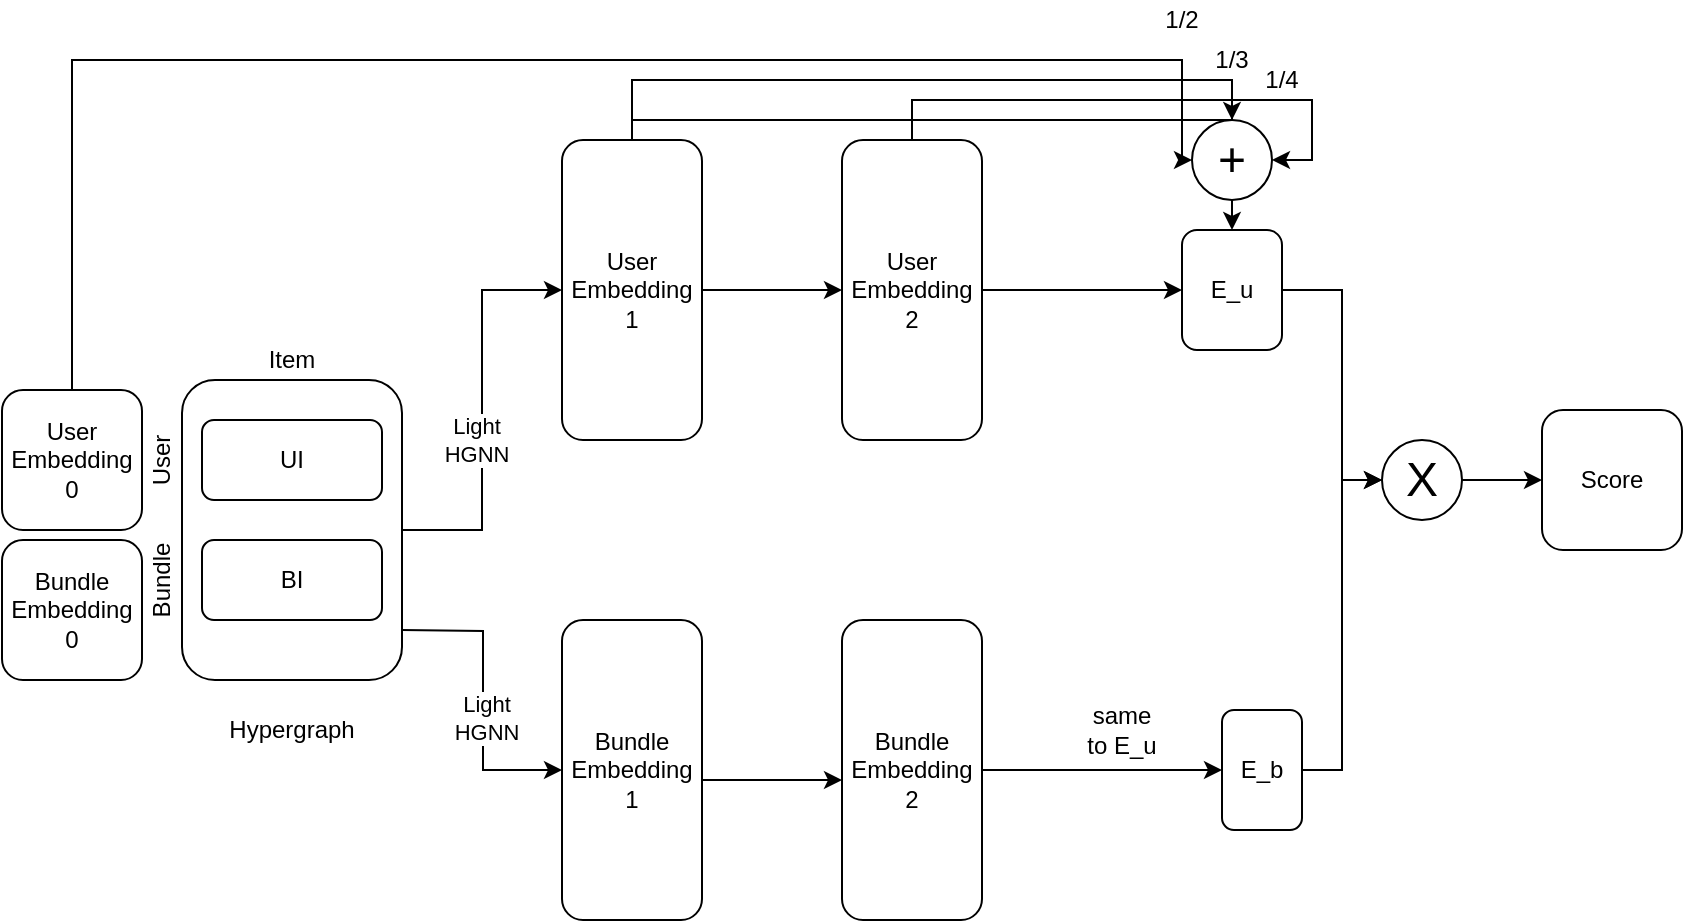 <mxfile version="14.2.7" type="github">
  <diagram id="Qu3_Xrt5CF5wiIKjmVDb" name="Page-1">
    <mxGraphModel dx="2032" dy="1683" grid="1" gridSize="10" guides="1" tooltips="1" connect="1" arrows="1" fold="1" page="1" pageScale="1" pageWidth="850" pageHeight="1100" math="0" shadow="0">
      <root>
        <mxCell id="0" />
        <mxCell id="1" parent="0" />
        <mxCell id="ybXQ_pDeYhxd1oyICp1f-18" value="" style="edgeStyle=orthogonalEdgeStyle;rounded=0;orthogonalLoop=1;jettySize=auto;html=1;" parent="1" source="ybXQ_pDeYhxd1oyICp1f-4" target="ybXQ_pDeYhxd1oyICp1f-17" edge="1">
          <mxGeometry relative="1" as="geometry" />
        </mxCell>
        <mxCell id="AIUluEMCTwBx2p8W4K01-3" value="Light&lt;br&gt;HGNN" style="edgeLabel;html=1;align=center;verticalAlign=middle;resizable=0;points=[];" vertex="1" connectable="0" parent="ybXQ_pDeYhxd1oyICp1f-18">
          <mxGeometry x="-0.135" y="3" relative="1" as="geometry">
            <mxPoint y="1" as="offset" />
          </mxGeometry>
        </mxCell>
        <mxCell id="ybXQ_pDeYhxd1oyICp1f-4" value="" style="rounded=1;whiteSpace=wrap;html=1;" parent="1" vertex="1">
          <mxGeometry x="10" y="130" width="110" height="150" as="geometry" />
        </mxCell>
        <mxCell id="ybXQ_pDeYhxd1oyICp1f-15" value="" style="edgeStyle=orthogonalEdgeStyle;rounded=0;orthogonalLoop=1;jettySize=auto;html=1;" parent="1" target="ybXQ_pDeYhxd1oyICp1f-14" edge="1">
          <mxGeometry relative="1" as="geometry">
            <mxPoint x="120" y="255" as="sourcePoint" />
          </mxGeometry>
        </mxCell>
        <mxCell id="AIUluEMCTwBx2p8W4K01-4" value="Light&lt;br&gt;HGNN" style="edgeLabel;html=1;align=center;verticalAlign=middle;resizable=0;points=[];" vertex="1" connectable="0" parent="ybXQ_pDeYhxd1oyICp1f-15">
          <mxGeometry x="0.127" y="1" relative="1" as="geometry">
            <mxPoint as="offset" />
          </mxGeometry>
        </mxCell>
        <mxCell id="5tB-05-RqB6RC6VE7M3T-12" value="UI" style="rounded=1;whiteSpace=wrap;html=1;rotation=0;" parent="1" vertex="1">
          <mxGeometry x="20" y="150" width="90" height="40" as="geometry" />
        </mxCell>
        <mxCell id="5tB-05-RqB6RC6VE7M3T-13" value="Bundle" style="text;html=1;strokeColor=none;fillColor=none;align=center;verticalAlign=middle;whiteSpace=wrap;rounded=0;rotation=-90;" parent="1" vertex="1">
          <mxGeometry x="-20" y="220" width="40" height="20" as="geometry" />
        </mxCell>
        <mxCell id="5tB-05-RqB6RC6VE7M3T-14" value="Item" style="text;html=1;strokeColor=none;fillColor=none;align=center;verticalAlign=middle;whiteSpace=wrap;rounded=0;" parent="1" vertex="1">
          <mxGeometry x="45" y="110" width="40" height="20" as="geometry" />
        </mxCell>
        <mxCell id="5tB-05-RqB6RC6VE7M3T-15" value="BI" style="rounded=1;whiteSpace=wrap;html=1;rotation=0;" parent="1" vertex="1">
          <mxGeometry x="20" y="210" width="90" height="40" as="geometry" />
        </mxCell>
        <mxCell id="ybXQ_pDeYhxd1oyICp1f-5" value="Hypergraph" style="text;html=1;strokeColor=none;fillColor=none;align=center;verticalAlign=middle;whiteSpace=wrap;rounded=0;" parent="1" vertex="1">
          <mxGeometry x="45" y="295" width="40" height="20" as="geometry" />
        </mxCell>
        <mxCell id="ybXQ_pDeYhxd1oyICp1f-34" value="" style="edgeStyle=orthogonalEdgeStyle;rounded=0;orthogonalLoop=1;jettySize=auto;html=1;" parent="1" source="ybXQ_pDeYhxd1oyICp1f-14" edge="1">
          <mxGeometry relative="1" as="geometry">
            <Array as="points">
              <mxPoint x="310" y="330" />
            </Array>
            <mxPoint x="340" y="330" as="targetPoint" />
          </mxGeometry>
        </mxCell>
        <mxCell id="ybXQ_pDeYhxd1oyICp1f-14" value="Bundle&lt;br&gt;Embedding&lt;br&gt;1" style="rounded=1;whiteSpace=wrap;html=1;" parent="1" vertex="1">
          <mxGeometry x="200" y="250" width="70" height="150" as="geometry" />
        </mxCell>
        <mxCell id="ybXQ_pDeYhxd1oyICp1f-33" value="" style="edgeStyle=orthogonalEdgeStyle;rounded=0;orthogonalLoop=1;jettySize=auto;html=1;" parent="1" source="ybXQ_pDeYhxd1oyICp1f-17" edge="1">
          <mxGeometry relative="1" as="geometry">
            <Array as="points">
              <mxPoint x="310" y="85" />
              <mxPoint x="310" y="85" />
            </Array>
            <mxPoint x="340" y="85" as="targetPoint" />
          </mxGeometry>
        </mxCell>
        <mxCell id="AIUluEMCTwBx2p8W4K01-12" style="edgeStyle=orthogonalEdgeStyle;rounded=0;orthogonalLoop=1;jettySize=auto;html=1;exitX=0.5;exitY=0;exitDx=0;exitDy=0;entryX=0.5;entryY=0;entryDx=0;entryDy=0;" edge="1" parent="1" source="AIUluEMCTwBx2p8W4K01-18" target="ybXQ_pDeYhxd1oyICp1f-35">
          <mxGeometry relative="1" as="geometry">
            <Array as="points">
              <mxPoint x="235" y="-20" />
              <mxPoint x="535" y="-20" />
            </Array>
          </mxGeometry>
        </mxCell>
        <mxCell id="ybXQ_pDeYhxd1oyICp1f-17" value="&lt;span&gt;User&lt;/span&gt;&lt;br&gt;&lt;span&gt;Embedding&lt;br&gt;1&lt;br&gt;&lt;/span&gt;" style="rounded=1;whiteSpace=wrap;html=1;" parent="1" vertex="1">
          <mxGeometry x="200" y="10" width="70" height="150" as="geometry" />
        </mxCell>
        <mxCell id="ybXQ_pDeYhxd1oyICp1f-52" value="" style="edgeStyle=orthogonalEdgeStyle;rounded=0;orthogonalLoop=1;jettySize=auto;html=1;entryX=0;entryY=0.5;entryDx=0;entryDy=0;" parent="1" source="ybXQ_pDeYhxd1oyICp1f-35" target="ybXQ_pDeYhxd1oyICp1f-51" edge="1">
          <mxGeometry relative="1" as="geometry">
            <Array as="points">
              <mxPoint x="590" y="85" />
              <mxPoint x="590" y="180" />
            </Array>
          </mxGeometry>
        </mxCell>
        <mxCell id="ybXQ_pDeYhxd1oyICp1f-35" value="E_u" style="whiteSpace=wrap;html=1;rounded=1;" parent="1" vertex="1">
          <mxGeometry x="510" y="55" width="50" height="60" as="geometry" />
        </mxCell>
        <mxCell id="ybXQ_pDeYhxd1oyICp1f-53" style="edgeStyle=orthogonalEdgeStyle;rounded=0;orthogonalLoop=1;jettySize=auto;html=1;exitX=1;exitY=0.5;exitDx=0;exitDy=0;entryX=0;entryY=0.5;entryDx=0;entryDy=0;" parent="1" source="ybXQ_pDeYhxd1oyICp1f-37" target="ybXQ_pDeYhxd1oyICp1f-51" edge="1">
          <mxGeometry relative="1" as="geometry">
            <Array as="points">
              <mxPoint x="590" y="325" />
              <mxPoint x="590" y="180" />
            </Array>
          </mxGeometry>
        </mxCell>
        <mxCell id="ybXQ_pDeYhxd1oyICp1f-37" value="E_b" style="whiteSpace=wrap;html=1;rounded=1;" parent="1" vertex="1">
          <mxGeometry x="530" y="295" width="40" height="60" as="geometry" />
        </mxCell>
        <mxCell id="ybXQ_pDeYhxd1oyICp1f-55" value="" style="edgeStyle=orthogonalEdgeStyle;rounded=0;orthogonalLoop=1;jettySize=auto;html=1;" parent="1" source="ybXQ_pDeYhxd1oyICp1f-51" edge="1">
          <mxGeometry relative="1" as="geometry">
            <mxPoint x="690" y="180" as="targetPoint" />
          </mxGeometry>
        </mxCell>
        <mxCell id="ybXQ_pDeYhxd1oyICp1f-51" value="&lt;font style=&quot;font-size: 24px&quot;&gt;X&lt;/font&gt;" style="ellipse;whiteSpace=wrap;html=1;rounded=1;" parent="1" vertex="1">
          <mxGeometry x="610" y="160" width="40" height="40" as="geometry" />
        </mxCell>
        <mxCell id="AIUluEMCTwBx2p8W4K01-1" value="User" style="text;html=1;strokeColor=none;fillColor=none;align=center;verticalAlign=middle;whiteSpace=wrap;rounded=0;rotation=-90;" vertex="1" parent="1">
          <mxGeometry x="-20" y="160" width="40" height="20" as="geometry" />
        </mxCell>
        <mxCell id="AIUluEMCTwBx2p8W4K01-5" value="" style="edgeStyle=orthogonalEdgeStyle;rounded=0;orthogonalLoop=1;jettySize=auto;html=1;entryX=0;entryY=0.5;entryDx=0;entryDy=0;" edge="1" parent="1" source="AIUluEMCTwBx2p8W4K01-6" target="ybXQ_pDeYhxd1oyICp1f-35">
          <mxGeometry relative="1" as="geometry">
            <Array as="points" />
            <mxPoint x="480" y="85" as="targetPoint" />
          </mxGeometry>
        </mxCell>
        <mxCell id="AIUluEMCTwBx2p8W4K01-13" style="edgeStyle=orthogonalEdgeStyle;rounded=0;orthogonalLoop=1;jettySize=auto;html=1;exitX=0.5;exitY=0;exitDx=0;exitDy=0;entryX=1;entryY=0.5;entryDx=0;entryDy=0;" edge="1" parent="1" source="AIUluEMCTwBx2p8W4K01-6" target="AIUluEMCTwBx2p8W4K01-18">
          <mxGeometry relative="1" as="geometry">
            <Array as="points">
              <mxPoint x="375" y="-10" />
              <mxPoint x="575" y="-10" />
              <mxPoint x="575" y="20" />
            </Array>
          </mxGeometry>
        </mxCell>
        <mxCell id="AIUluEMCTwBx2p8W4K01-6" value="&lt;span&gt;User&lt;/span&gt;&lt;br&gt;&lt;span&gt;Embedding&lt;br&gt;2&lt;br&gt;&lt;/span&gt;" style="rounded=1;whiteSpace=wrap;html=1;" vertex="1" parent="1">
          <mxGeometry x="340" y="10" width="70" height="150" as="geometry" />
        </mxCell>
        <mxCell id="AIUluEMCTwBx2p8W4K01-7" value="" style="edgeStyle=orthogonalEdgeStyle;rounded=0;orthogonalLoop=1;jettySize=auto;html=1;entryX=0;entryY=0.5;entryDx=0;entryDy=0;" edge="1" parent="1" source="AIUluEMCTwBx2p8W4K01-8" target="ybXQ_pDeYhxd1oyICp1f-37">
          <mxGeometry relative="1" as="geometry">
            <Array as="points">
              <mxPoint x="480" y="325" />
              <mxPoint x="480" y="325" />
            </Array>
            <mxPoint x="480" y="330" as="targetPoint" />
          </mxGeometry>
        </mxCell>
        <mxCell id="AIUluEMCTwBx2p8W4K01-8" value="Bundle&lt;br&gt;Embedding&lt;br&gt;2" style="rounded=1;whiteSpace=wrap;html=1;" vertex="1" parent="1">
          <mxGeometry x="340" y="250" width="70" height="150" as="geometry" />
        </mxCell>
        <mxCell id="AIUluEMCTwBx2p8W4K01-11" style="edgeStyle=orthogonalEdgeStyle;rounded=0;orthogonalLoop=1;jettySize=auto;html=1;exitX=0.5;exitY=0;exitDx=0;exitDy=0;entryX=0;entryY=0.5;entryDx=0;entryDy=0;" edge="1" parent="1" source="AIUluEMCTwBx2p8W4K01-9" target="AIUluEMCTwBx2p8W4K01-18">
          <mxGeometry relative="1" as="geometry">
            <Array as="points">
              <mxPoint x="-45" y="-30" />
              <mxPoint x="510" y="-30" />
              <mxPoint x="510" y="20" />
            </Array>
          </mxGeometry>
        </mxCell>
        <mxCell id="AIUluEMCTwBx2p8W4K01-9" value="&lt;span&gt;User&lt;/span&gt;&lt;br&gt;&lt;span&gt;Embedding&lt;br&gt;0&lt;br&gt;&lt;/span&gt;" style="rounded=1;whiteSpace=wrap;html=1;" vertex="1" parent="1">
          <mxGeometry x="-80" y="135" width="70" height="70" as="geometry" />
        </mxCell>
        <mxCell id="AIUluEMCTwBx2p8W4K01-10" value="Bundle&lt;br&gt;&lt;span&gt;Embedding&lt;br&gt;0&lt;br&gt;&lt;/span&gt;" style="rounded=1;whiteSpace=wrap;html=1;" vertex="1" parent="1">
          <mxGeometry x="-80" y="210" width="70" height="70" as="geometry" />
        </mxCell>
        <mxCell id="AIUluEMCTwBx2p8W4K01-14" value="1/2" style="text;html=1;strokeColor=none;fillColor=none;align=center;verticalAlign=middle;whiteSpace=wrap;rounded=0;" vertex="1" parent="1">
          <mxGeometry x="490" y="-60" width="40" height="20" as="geometry" />
        </mxCell>
        <mxCell id="AIUluEMCTwBx2p8W4K01-15" value="1/3" style="text;html=1;strokeColor=none;fillColor=none;align=center;verticalAlign=middle;whiteSpace=wrap;rounded=0;" vertex="1" parent="1">
          <mxGeometry x="515" y="-40" width="40" height="20" as="geometry" />
        </mxCell>
        <mxCell id="AIUluEMCTwBx2p8W4K01-17" value="1/4" style="text;html=1;strokeColor=none;fillColor=none;align=center;verticalAlign=middle;whiteSpace=wrap;rounded=0;" vertex="1" parent="1">
          <mxGeometry x="540" y="-30" width="40" height="20" as="geometry" />
        </mxCell>
        <mxCell id="AIUluEMCTwBx2p8W4K01-18" value="&lt;font style=&quot;font-size: 24px&quot;&gt;+&lt;/font&gt;" style="ellipse;whiteSpace=wrap;html=1;rounded=1;" vertex="1" parent="1">
          <mxGeometry x="515" width="40" height="40" as="geometry" />
        </mxCell>
        <mxCell id="AIUluEMCTwBx2p8W4K01-19" style="edgeStyle=orthogonalEdgeStyle;rounded=0;orthogonalLoop=1;jettySize=auto;html=1;exitX=0.5;exitY=0;exitDx=0;exitDy=0;entryX=0.5;entryY=0;entryDx=0;entryDy=0;" edge="1" parent="1" source="ybXQ_pDeYhxd1oyICp1f-17" target="AIUluEMCTwBx2p8W4K01-18">
          <mxGeometry relative="1" as="geometry">
            <mxPoint x="235" y="10" as="sourcePoint" />
            <mxPoint x="535" y="55" as="targetPoint" />
            <Array as="points" />
          </mxGeometry>
        </mxCell>
        <mxCell id="AIUluEMCTwBx2p8W4K01-20" value="same to E_u" style="text;html=1;strokeColor=none;fillColor=none;align=center;verticalAlign=middle;whiteSpace=wrap;rounded=0;" vertex="1" parent="1">
          <mxGeometry x="460" y="295" width="40" height="20" as="geometry" />
        </mxCell>
        <mxCell id="AIUluEMCTwBx2p8W4K01-21" value="&lt;span&gt;Score&lt;br&gt;&lt;/span&gt;" style="rounded=1;whiteSpace=wrap;html=1;" vertex="1" parent="1">
          <mxGeometry x="690" y="145" width="70" height="70" as="geometry" />
        </mxCell>
      </root>
    </mxGraphModel>
  </diagram>
</mxfile>
